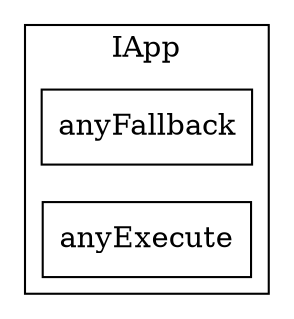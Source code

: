 strict digraph {
rankdir="LR"
node [shape=box]
subgraph cluster_21_IApp {
label = "IApp"
"21_anyFallback" [label="anyFallback"]
"21_anyExecute" [label="anyExecute"]
}subgraph cluster_solidity {
label = "[Solidity]"
}
}